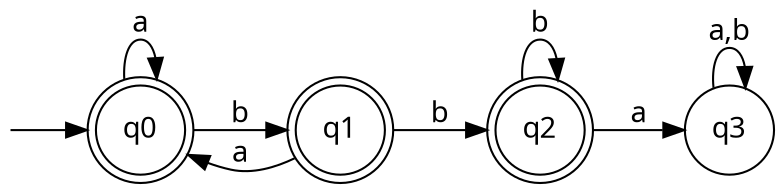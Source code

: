 digraph ej04_m3 {
	dpi=300
    rankdir=LR
	fontname="Ubuntu Mono"
	node [fontname="Ubuntu Mono", width=0.5]
	edge [fontname="Ubuntu Mono"]
	node [shape=doublecircle]; q0 q1 q2
	node [shape=circle]
	start [label="", shape=none, width=0, height=0]
	start -> q0
	q0 -> q0 [label="a"]
	q0 -> q1 [label="b"]
	q1 -> q0 [label="a", constraint=false]
	q1 -> q2 [label="b"]
	q2 -> q3 [label="a"]
	q2 -> q2 [label="b"]
	q3 -> q3 [label="a,b"]
}
